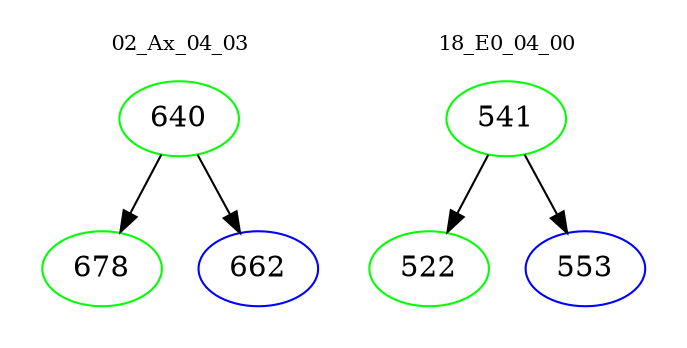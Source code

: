 digraph{
subgraph cluster_0 {
color = white
label = "02_Ax_04_03";
fontsize=10;
T0_640 [label="640", color="green"]
T0_640 -> T0_678 [color="black"]
T0_678 [label="678", color="green"]
T0_640 -> T0_662 [color="black"]
T0_662 [label="662", color="blue"]
}
subgraph cluster_1 {
color = white
label = "18_E0_04_00";
fontsize=10;
T1_541 [label="541", color="green"]
T1_541 -> T1_522 [color="black"]
T1_522 [label="522", color="green"]
T1_541 -> T1_553 [color="black"]
T1_553 [label="553", color="blue"]
}
}
